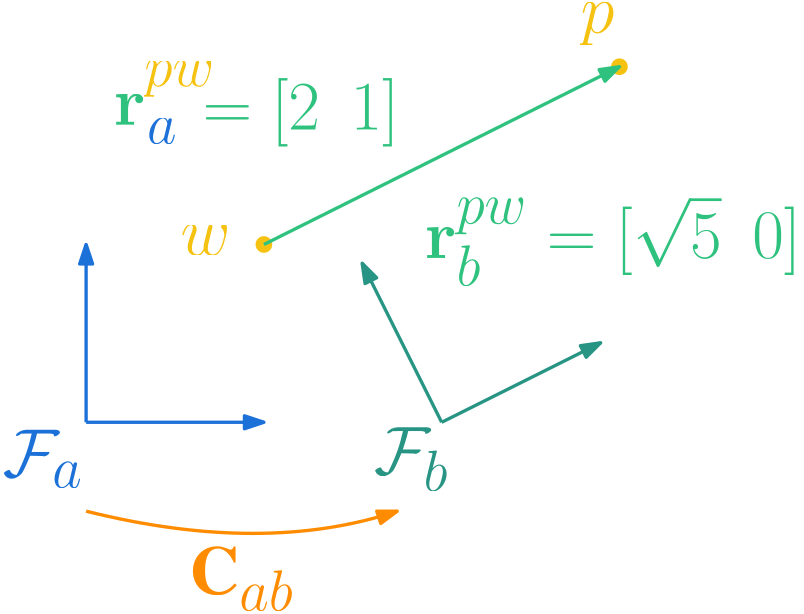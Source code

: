 <?xml version="1.0"?>
<!DOCTYPE ipe SYSTEM "ipe.dtd">
<ipe version="70218" creator="Ipe 7.2.27">
<info created="D:20230527144914" modified="D:20240327194304"/>
<ipestyle name="basic">
<symbol name="arrow/arc(spx)">
<path stroke="sym-stroke" fill="sym-stroke" pen="sym-pen">
0 0 m
-1 0.333 l
-1 -0.333 l
h
</path>
</symbol>
<symbol name="arrow/farc(spx)">
<path stroke="sym-stroke" fill="white" pen="sym-pen">
0 0 m
-1 0.333 l
-1 -0.333 l
h
</path>
</symbol>
<symbol name="arrow/ptarc(spx)">
<path stroke="sym-stroke" fill="sym-stroke" pen="sym-pen">
0 0 m
-1 0.333 l
-0.8 0 l
-1 -0.333 l
h
</path>
</symbol>
<symbol name="arrow/fptarc(spx)">
<path stroke="sym-stroke" fill="white" pen="sym-pen">
0 0 m
-1 0.333 l
-0.8 0 l
-1 -0.333 l
h
</path>
</symbol>
<symbol name="mark/circle(sx)" transformations="translations">
<path fill="sym-stroke">
0.6 0 0 0.6 0 0 e
0.4 0 0 0.4 0 0 e
</path>
</symbol>
<symbol name="mark/disk(sx)" transformations="translations">
<path fill="sym-stroke">
0.6 0 0 0.6 0 0 e
</path>
</symbol>
<symbol name="mark/fdisk(sfx)" transformations="translations">
<group>
<path fill="sym-fill">
0.5 0 0 0.5 0 0 e
</path>
<path fill="sym-stroke" fillrule="eofill">
0.6 0 0 0.6 0 0 e
0.4 0 0 0.4 0 0 e
</path>
</group>
</symbol>
<symbol name="mark/box(sx)" transformations="translations">
<path fill="sym-stroke" fillrule="eofill">
-0.6 -0.6 m
0.6 -0.6 l
0.6 0.6 l
-0.6 0.6 l
h
-0.4 -0.4 m
0.4 -0.4 l
0.4 0.4 l
-0.4 0.4 l
h
</path>
</symbol>
<symbol name="mark/square(sx)" transformations="translations">
<path fill="sym-stroke">
-0.6 -0.6 m
0.6 -0.6 l
0.6 0.6 l
-0.6 0.6 l
h
</path>
</symbol>
<symbol name="mark/fsquare(sfx)" transformations="translations">
<group>
<path fill="sym-fill">
-0.5 -0.5 m
0.5 -0.5 l
0.5 0.5 l
-0.5 0.5 l
h
</path>
<path fill="sym-stroke" fillrule="eofill">
-0.6 -0.6 m
0.6 -0.6 l
0.6 0.6 l
-0.6 0.6 l
h
-0.4 -0.4 m
0.4 -0.4 l
0.4 0.4 l
-0.4 0.4 l
h
</path>
</group>
</symbol>
<symbol name="mark/cross(sx)" transformations="translations">
<group>
<path fill="sym-stroke">
-0.43 -0.57 m
0.57 0.43 l
0.43 0.57 l
-0.57 -0.43 l
h
</path>
<path fill="sym-stroke">
-0.43 0.57 m
0.57 -0.43 l
0.43 -0.57 l
-0.57 0.43 l
h
</path>
</group>
</symbol>
<symbol name="arrow/fnormal(spx)">
<path stroke="sym-stroke" fill="white" pen="sym-pen">
0 0 m
-1 0.333 l
-1 -0.333 l
h
</path>
</symbol>
<symbol name="arrow/pointed(spx)">
<path stroke="sym-stroke" fill="sym-stroke" pen="sym-pen">
0 0 m
-1 0.333 l
-0.8 0 l
-1 -0.333 l
h
</path>
</symbol>
<symbol name="arrow/fpointed(spx)">
<path stroke="sym-stroke" fill="white" pen="sym-pen">
0 0 m
-1 0.333 l
-0.8 0 l
-1 -0.333 l
h
</path>
</symbol>
<symbol name="arrow/linear(spx)">
<path stroke="sym-stroke" pen="sym-pen">
-1 0.333 m
0 0 l
-1 -0.333 l
</path>
</symbol>
<symbol name="arrow/fdouble(spx)">
<path stroke="sym-stroke" fill="white" pen="sym-pen">
0 0 m
-1 0.333 l
-1 -0.333 l
h
-1 0 m
-2 0.333 l
-2 -0.333 l
h
</path>
</symbol>
<symbol name="arrow/double(spx)">
<path stroke="sym-stroke" fill="sym-stroke" pen="sym-pen">
0 0 m
-1 0.333 l
-1 -0.333 l
h
-1 0 m
-2 0.333 l
-2 -0.333 l
h
</path>
</symbol>
<symbol name="arrow/mid-normal(spx)">
<path stroke="sym-stroke" fill="sym-stroke" pen="sym-pen">
0.5 0 m
-0.5 0.333 l
-0.5 -0.333 l
h
</path>
</symbol>
<symbol name="arrow/mid-fnormal(spx)">
<path stroke="sym-stroke" fill="white" pen="sym-pen">
0.5 0 m
-0.5 0.333 l
-0.5 -0.333 l
h
</path>
</symbol>
<symbol name="arrow/mid-pointed(spx)">
<path stroke="sym-stroke" fill="sym-stroke" pen="sym-pen">
0.5 0 m
-0.5 0.333 l
-0.3 0 l
-0.5 -0.333 l
h
</path>
</symbol>
<symbol name="arrow/mid-fpointed(spx)">
<path stroke="sym-stroke" fill="white" pen="sym-pen">
0.5 0 m
-0.5 0.333 l
-0.3 0 l
-0.5 -0.333 l
h
</path>
</symbol>
<symbol name="arrow/mid-double(spx)">
<path stroke="sym-stroke" fill="sym-stroke" pen="sym-pen">
1 0 m
0 0.333 l
0 -0.333 l
h
0 0 m
-1 0.333 l
-1 -0.333 l
h
</path>
</symbol>
<symbol name="arrow/mid-fdouble(spx)">
<path stroke="sym-stroke" fill="white" pen="sym-pen">
1 0 m
0 0.333 l
0 -0.333 l
h
0 0 m
-1 0.333 l
-1 -0.333 l
h
</path>
</symbol>
<anglesize name="22.5 deg" value="22.5"/>
<anglesize name="30 deg" value="30"/>
<anglesize name="45 deg" value="45"/>
<anglesize name="60 deg" value="60"/>
<anglesize name="90 deg" value="90"/>
<arrowsize name="large" value="10"/>
<arrowsize name="small" value="5"/>
<arrowsize name="tiny" value="3"/>
<color name="blue" value="0 0 1"/>
<color name="brown" value="0.647 0.165 0.165"/>
<color name="darkblue" value="0 0 0.545"/>
<color name="darkcyan" value="0 0.545 0.545"/>
<color name="darkgray" value="0.663"/>
<color name="darkgreen" value="0 0.392 0"/>
<color name="darkmagenta" value="0.545 0 0.545"/>
<color name="darkorange" value="1 0.549 0"/>
<color name="darkred" value="0.545 0 0"/>
<color name="gold" value="1 0.843 0"/>
<color name="gray" value="0.745"/>
<color name="green" value="0 1 0"/>
<color name="lightblue" value="0.678 0.847 0.902"/>
<color name="lightcyan" value="0.878 1 1"/>
<color name="lightgray" value="0.827"/>
<color name="lightgreen" value="0.565 0.933 0.565"/>
<color name="lightyellow" value="1 1 0.878"/>
<color name="navy" value="0 0 0.502"/>
<color name="orange" value="1 0.647 0"/>
<color name="pink" value="1 0.753 0.796"/>
<color name="purple" value="0.627 0.125 0.941"/>
<color name="red" value="1 0 0"/>
<color name="seagreen" value="0.18 0.545 0.341"/>
<color name="turquoise" value="0.251 0.878 0.816"/>
<color name="violet" value="0.933 0.51 0.933"/>
<color name="yellow" value="1 1 0"/>
<dashstyle name="dash dot dotted" value="[4 2 1 2 1 2] 0"/>
<dashstyle name="dash dotted" value="[4 2 1 2] 0"/>
<dashstyle name="dashed" value="[4] 0"/>
<dashstyle name="dotted" value="[1 3] 0"/>
<gridsize name="10 pts (~3.5 mm)" value="10"/>
<gridsize name="14 pts (~5 mm)" value="14"/>
<gridsize name="16 pts (~6 mm)" value="16"/>
<gridsize name="20 pts (~7 mm)" value="20"/>
<gridsize name="28 pts (~10 mm)" value="28"/>
<gridsize name="32 pts (~12 mm)" value="32"/>
<gridsize name="4 pts" value="4"/>
<gridsize name="56 pts (~20 mm)" value="56"/>
<gridsize name="8 pts (~3 mm)" value="8"/>
<opacity name="10%" value="0.1"/>
<opacity name="30%" value="0.3"/>
<opacity name="50%" value="0.5"/>
<opacity name="75%" value="0.75"/>
<pen name="fat" value="1.2"/>
<pen name="heavier" value="0.8"/>
<pen name="ultrafat" value="2"/>
<symbolsize name="large" value="5"/>
<symbolsize name="small" value="2"/>
<symbolsize name="tiny" value="1.1"/>
<textsize name="Huge" value="\Huge"/>
<textsize name="LARGE" value="\LARGE"/>
<textsize name="Large" value="\Large"/>
<textsize name="footnote" value="\footnotesize"/>
<textsize name="huge" value="\huge"/>
<textsize name="large" value="\large"/>
<textsize name="script" value="\scriptsize"/>
<textsize name="small" value="\small"/>
<textsize name="tiny" value="\tiny"/>
<textstyle name="center" begin="\begin{center}" end="\end{center}"/>
<textstyle name="item" begin="\begin{itemize}\item{}" end="\end{itemize}"/>
<textstyle name="itemize" begin="\begin{itemize}" end="\end{itemize}"/>
<tiling name="falling" angle="-60" step="4" width="1"/>
<tiling name="rising" angle="30" step="4" width="1"/>
</ipestyle>
<ipestyle name="master-preamble">
<preamble>


% Package list
\usepackage[top=1.0in, bottom=1.0in, left=1.0in, right=1.0in]{geometry}
\usepackage{amsmath}
\usepackage{amssymb}
\usepackage{amsthm}
\usepackage{bm}
\usepackage{mathrsfs}
\usepackage{graphicx}
\usepackage{epsfig}
\usepackage{subcaption}
\usepackage{enumerate}
\usepackage{cite}
\usepackage{setspace}
\doublespacing
\usepackage{cancel}
\usepackage[toc,page]{appendix}
\usepackage{color}
\usepackage{wrapfig}
\usepackage{xspace}
\usepackage{paralist}
\usepackage[colorlinks, citecolor=black, linkcolor=black, linktocpage=true, hidelinks]{hyperref}
\usepackage{cleveref}
% TH: Format cref and Cref commands
\crefformat{equation}{(#2#1#3)}
\Crefformat{equation}{Equation~(#2#1#3)}
\usepackage{bookmark}
\usepackage[printonlyused]{acronym}
\usepackage{titlesec}
\usepackage{parskip}
\usepackage{times}
\usepackage{array}
\usepackage{stfloats}
\usepackage{framed}
\usepackage{multirow}
\usepackage{accents}
\usepackage{siunitx}
\usepackage{float}
\usepackage{nomencl}
\usepackage{mathtools}
\usepackage{listings}
\usepackage{algorithm}
\usepackage{algpseudocode}
\usepackage{hyperref}
\hypersetup{
	colorlinks=true,
	linkcolor=blue,
}
\usepackage{underscore}

% Custom commands
\newcommand{\ignore}[1]{}
\newcommand{\etal}[0]{{\em et~al.\@}\xspace}
\newcommand{\eg}[0]{{e.g.\@}\xspace}
\newcommand{\ie}[0]{{i.e.\@}\xspace}
\newcommand{\colour}[2]{\color{#1}{#2}\color{black}\xspace} % : red, green, blue, cyan, magenta, yellow, black, gray, white, darkgray, lightgray, brown, lime, olive, orange, pink, purple, teal, violet.
\newcommand{\thline}{\begin{center} \rule{\linewidth}{0.5mm} \\ \end{center}}
\newcommand{\wrt}{w.r.t.\xspace}

%% Operators
\newcommand{\norm}[1]{\left\Vert#1\right\Vert} % Norm
\newcommand{\abs}[1]{\left\vert#1\right\vert} % Absolute value
\newcommand{\pd}[2]{{\frac{\partial #1}{\partial #2}}} % Partial derivative
\newcommand{\mc}[1]{\mathcal{#1}}  

%% Matrix shortcuts
%\newcommand{\bbm}{\begin{bmatrix}}
%\newcommand{\ebm}{\end{bmatrix}}
\newcommand{\bma}[1]{\left[\begin{array}{#1}}
	\newcommand{\ema}{\end{array}\right]}

% Basic bold for letters and symbols
\DeclareMathAlphabet{\mbf}{OT1}{ptm}{b}{n}
\newcommand{\mbs}[1]{{\boldsymbol{#1}}}
\newcommand{\mbm}[1]{ \textbf{\textit{#1}} } % {\bm #1}
\newcommand{\mbc}[1]{ \boldsymbol{\mathcal{#1}} } 

% helper bold symbols
\newcommand{\mbsdot}[1]{{\dot{\boldsymbol{#1}}}}
\newcommand{\mbsbar}[1]{{\bar{\boldsymbol{#1}}}}
\newcommand{\mbshat}[1]{{\hat{\boldsymbol{#1}}}}
\newcommand{\mbsvec}[1]{{\underrightarrow{\boldsymbol{#1}}}}
\newcommand{\mbsdel}[1]{{\delta {\boldsymbol{#1}}}}
\newcommand{\mbstilde}[1]{{\tilde{\boldsymbol{#1}}}}
\newcommand{\mbfdot}[1]{{\dot{\mbf{#1}}}}
\newcommand{\mbfbar}[1]{{\bar{\mbf{#1}}}}
\newcommand{\mbfhat}[1]{{\hat{\mbf{#1}}}}
\newcommand{\mbfvec}[1]{{\underrightarrow{\mbf{#1}}}}
\newcommand{\mbfdel}[1]{{\delta{\mbf{#1}}}}
\newcommand{\mbftilde}[1]{{\tilde{\mbf{#1}}}}

% A reference frame definition
\newcommand{\rframe}[1]{{\ensuremath \underrightarrow{\mathcal{F}}_{#1}}}
\newcommand{\vectrix}[1]{\ensuremath \underrightarrow{\boldsymbol{\mathcal{F}}}_{#1}}
\newcommand{\nvectrix}{{\ensuremath \underrightarrow{\boldsymbol{\mathcal{O}}}}}
%\def\dota{{\raisebox{-2pt}{\LARGE $\cdot$}}}
%\def\dotb{{\raisebox{-0.6ex}{ \kern0.2ex\raisebox{0.8ex}{\tiny $\circ$}}}}
%\def\ddota{{\raisebox{-0.6ex}{ \raise0.2ex\hbox{ \LARGE $\cdot\hspace*{-0.2ex}\cdot$}}}}
%\def\ddotb{{\raisebox{-0.6ex}{ \kern0.2ex\raisebox{0.8ex}{\tiny $\circ\circ$}}}}
\def\fdota{{\raisebox{-2pt}{\LARGE $\cdot$}}}
% \def\fdotb{{\raisebox{-0.6ex}{ \kern0.2ex\raisebox{0.8ex}{\tiny $\circ$}}}}
\def\fdotb{{\raisebox{-0.6ex}{ \kern0.2ex\raisebox{0.8ex}{\tiny $\hspace*{-1ex}\circ$}}}}
% \def\fddota{{\raisebox{-0.6ex}{ \raise0.2ex\hbox{ \LARGE $\cdot\hspace*{-0.2ex}\cdot$}}}}
\def\fddota{{\raisebox{-2pt}{\LARGE $\cdot\hspace*{-0.2ex}\cdot$}}}
% \def\fddotb{{\raisebox{-0.6ex}{ \kern0.2ex\raisebox{0.8ex}{\tiny $\circ\circ$}}}}
\def\fddotb{{\raisebox{-0.6ex}{ \kern0.2ex\raisebox{0.8ex}{\tiny $\hspace*{-1ex}\circ\circ$}}}}
% \newcommand{\fdot}[1]{{\fdota{#1}}}
% \newcommand{\dota}[1]{ {#1}^{ \mbox{ \LARGE $\cdot$} } }
% \newcommand{\fdot}[1]{{^{\fdota{\mbox{\footnotesize${#1}$}}}}}
\newcommand{\fdot}[1]{{^{\fdota{\mbox{\scriptsize${#1}$}}}}}
% \newcommand{\fddot}[1]{{^{\fddota{\mbox{\footnotesize${#1}$}}}}}
\newcommand{\fddot}[1]{{^{\fddota{\mbox{\scriptsize${#1}$}}}}}
\newcommand{\pspace}{\mathbb{P}} 
\newcommand{\vecnorm}[1]{||{\underrightarrow{{#1}}}||_2}


\newcommand{\p}{\partial}
\newcommand{\f}{\frac}
\newcommand{\smallf}[2]{\mbox{$\textstyle{\frac{#1}{#2}}$}}
% \newcommand{\innerp}[3]{\left\langle #1,#2 \right\rangle_{#3}}
\newcommand{\innerp}[2]{\left\langle #1 , #2 \right\rangle}
% \newcommand{\norm}[2]{\left| #1 \right|_{#2}}
\newcommand{\ura}[1]{{\underrightarrow{{#1}}}}
\newcommand{\dt}{\mathrm{d}t} 
\newcommand{\dee}{\textrm{d}}
\newcommand{\mcL}[1]{\mathcal{L}\left\{#1\right\}}
% \newcommand{\ubar}[1]{\stackunder[1.2pt]{$#1$}{\rule{.8ex}{.075ex}}}
\newcommand{\ubar}[1]{\underaccent{\bar}{#1}}


\newcommand{\trans}{{\ensuremath{\mathsf{T}}}} % transpose
\newcommand{\herm}{{\ensuremath{\mathsf{H}}}} % 
% \newcommand{\utimes}{{\ensuremath{\mathsf{v}}}} % 
\newcommand{\utimes}{ {\raisebox{-0.6ex}{ \kern-1.0ex\raisebox{0.6ex}{ \small $\mathsf{v}$}}} } % 
\newcommand{\fouriert}[1]{ \texttt{F} \left\{ {#1} \right\} } % ourier transform
\newcommand{\invfouriert}[1]{ \texttt{F}^{-1} \left\{ {#1} \right\} } % inverse % Fourier transform
\newcommand{\laplacet}[1]{ \texttt{L} \left\{ {#1} \right\} } % 
\newcommand{\invlaplacet}[1]{ \texttt{L}^{-1} \left\{ {#1} \right\} } % 
\newcommand{\trace}{ {\ensuremath{\mathrm{tr}}} } % \trace
\newcommand{\rk}{{\ensuremath{\mathrm{rk}}}} % rank
\newcommand{\cone}{{\ensuremath{\mathrm{cone}}}}
% \newcommand{\exp}[1]{  \ensuremath{\mathrm{exp}} \left( {#1} \right) }
% \newcommand{\span}{ {\ensuremath{\mathrm{span}}} }

\newcommand{\onehalf}{\mbox{$\textstyle{\frac{1}{2}}$}}
\newcommand{\onequarter}{\mbox{$\textstyle{\frac{1}{4}}$}}
\newcommand{\invtwopi}{\mbox{$\textstyle{\frac{1}{2 \pi}}$}} 
\newcommand{\beq}{\begin{equation}}
\newcommand{\eeq}{\end{equation}}
\newcommand{\bdis}{\begin{displaymath}}
\newcommand{\edis}{\end{displaymath}}
\newcommand{\beqarray}{\begin{eqnarray}}
\newcommand{\eeqarray}{\end{eqnarray}}
\newcommand{\beqarraynn}{\begin{eqnarray*}}
	\newcommand{\eeqarraynn}{\end{eqnarray*}}

\renewcommand{\theenumii}{\arabic{enumii}}
\renewcommand{\labelenumii}{\theenumi.\theenumii.}
\makeatletter
\renewcommand{\p@enumii}{\theenumi.}
\makeatother
%\renewcommand{\labelenumi}{\arabic{enumi}.}
%\renewcommand{\labelenumii}{\labelenumi\arabic{enumii}}
%\renewcommand{\labelenumiii}{\labelenumii.\arabic{enumiii}}

\newenvironment{packed_enum}{
	\begin{enumerate}
		\setlength{\itemsep}{1pt}
		\setlength{\parskip}{0pt}
		\setlength{\parsep}{0pt}
	}{\end{enumerate}}

\newenvironment{packed_itemize}{
	\begin{itemize}
		\setlength{\itemsep}{1pt}
		\setlength{\parskip}{0pt}
		\setlength{\parsep}{0pt}
	}{\end{itemize}}

\usepackage{fancyhdr, lastpage}
\pagestyle{fancy}
\lhead{}
% \chead{\small Page \thepage\ of \pageref{LastPage}} 
\rhead{} 
\chead{} 
\cfoot{}
\rfoot{\small Page \thepage\ of \pageref{LastPage}}
\renewcommand{\headrulewidth}{0.0pt} 
\renewcommand{\footrulewidth}{0.75pt}

% Custom Environments such as Theorems, Lemmas, etc.
\theoremstyle{definition} % This causes the text to be normal text, rather then italic
\newtheorem{theorem}{Theorem}[section] % [section] % [chapter]
\newtheorem{lemma}{Lemma}[section] % [section]
\newtheorem{proposition}{Proposition}[section] % [section]
\newtheorem{corollary}{Corollary}[section] % [section]
\newtheorem{example}{Example}[section] % [section]
\newtheorem{definition}{Definition}[section] % [section]
\newtheorem{remark}{Remark}[section] % [section]
\newtheorem{property}{Property}[section] % [section]
\newtheorem{falgorithm}{Algorithm}[section] % [section]

% To have \subsubsubsection be numbered, and appear in TOC.
\setcounter{secnumdepth}{5}
\setcounter{tocdepth}{5}


%%%%%%%%%%%%%%%%%%%%%%%%%%%%%%%%%%%%%%%%%%%%%%%%%%%%%%%
% TH ADDITIONS

\DeclareMathOperator{\dcmToRotn}{dcm2rotnVec}
\newcommand{\Expect}{\mathrm{E}}
\newcommand{\Var}{\mathrm{Var}}
\newcommand{\Cov}{\mathrm{Cov}}

\DeclareMathOperator*{\argmax}{arg\,max}
\DeclareMathOperator*{\argmin}{arg\,min}

%%%%%%%%%%%%%%%%%%%%%%%%%%%%%%%%%%%%%%%%%%%%%%%%%%%%%%%

% Computer code
\newcommand{\code}[1]{\texttt{#1}}	

% Environment for printing lines of code
\definecolor{codegreen}{rgb}{0,0.6,0}
\definecolor{codegray}{rgb}{0.5,0.5,0.5}
\definecolor{codepurple}{rgb}{0.58,0,0.82}
\definecolor{backcolour}{rgb}{0.95,0.95,0.92}

% TODO: Make this accep and optional width argument.
% See:https://tex.stackexchange.com/questions/83614/set-horizontal-width-on-custom-listings-environment

\lstdefinestyle{mystyle}{
	backgroundcolor=\color{backcolour},   
	commentstyle=\color{codegreen},
	keywordstyle=\color{magenta},
	numberstyle=\tiny\color{codegray},
	stringstyle=\color{codepurple},
	basicstyle=\footnotesize,
	breakatwhitespace=false,         
	breaklines=true,                 
	captionpos=b,                    
	keepspaces=true,                 
	numbers=left,                    
	numbersep=5pt,                  
	showspaces=false,                
	showstringspaces=false,
	showtabs=false,                  
	tabsize=2
}

\lstset{style=mystyle}

</preamble>
</ipestyle>
<page>
<layer name="alpha"/>
<layer name="arrow"/>
<layer name="vector"/>
<layer name="frame_a"/>
<layer name="frame_a'"/>
<layer name="frame_b"/>
<layer name="beta"/>
<layer name="gamma"/>
<layer name="robot"/>
<view layers="arrow frame_a frame_b" active="frame_a"/>
<path layer="alpha" stroke="navy" pen="fat" arrow="normal/normal">
128 576 m
192 576 l
</path>
<path stroke="navy" pen="fat" arrow="normal/normal">
128 576 m
128 640 l
</path>
<path matrix="0.707107 0.707107 -0.707107 0.707107 636.784 224.942" stroke="navy" pen="fat" arrow="normal/normal">
128 576 m
192 576 l
</path>
<path matrix="0.707107 0.707107 -0.707107 0.707107 636.784 224.942" stroke="navy" pen="fat" arrow="normal/normal">
128 576 m
128 640 l
</path>
<path matrix="1 0 0 1 256 0" stroke="navy" pen="fat" arrow="normal/normal">
128 576 m
192 576 l
</path>
<path matrix="1 0 0 1 256 0" stroke="navy" pen="fat" arrow="normal/normal">
128 576 m
128 640 l
</path>
<text matrix="1 0 0 1 -14.001 -3.65244" transformations="translations" pos="112 560" stroke="black" type="label" width="28.934" height="16.936" depth="3.72" valign="baseline" size="Huge" style="math">\mathcal{F}_{a}</text>
<path stroke="seagreen" pen="fat" arrow="normal/normal">
136.793 589.547 m
170.882 696.685
302.37 721.643 c
</path>
<path stroke="black" pen="fat" arrow="normal/normal">
183.057 554.849 m
290.195 523.194
376.027 566.415 c
</path>
<path stroke="orange" pen="fat" arrow="normal/normal">
309.675 708.251 m
265.846 634.593
155.664 586.503 c
</path>
<path stroke="orange" pen="fat" arrow="normal/normal">
371.158 579.807 m
275.585 599.287
201.319 578.589 c
</path>
<path stroke="orange" pen="fat" arrow="normal/normal" rarrow="normal/normal">
403.421 606.591 m
396.116 686.336
329.154 717.382 c
</path>
<text matrix="1 0 0 1 280.63 -10.3483" transformations="translations" pos="112 560" stroke="black" type="label" width="27.021" height="16.936" depth="3.72" valign="baseline" size="Huge" style="math">\mathcal{F}_{c}</text>
<text matrix="1 0 0 1 194.189 194.797" transformations="translations" pos="112 560" stroke="black" type="label" width="26.916" height="16.939" depth="5.81" valign="baseline" size="Huge" style="math">\mathcal{F}_{b}</text>
<text matrix="1 0 0 1 49.3078 122.357" transformations="translations" pos="112 560" stroke="seagreen" type="label" width="39.114" height="17.008" depth="5.81" valign="baseline" size="Huge" style="math">\mathbf{T}_{ab}</text>
<text matrix="1 0 0 1 147.924 73.6577" transformations="translations" pos="112 560" stroke="1 0.647 0" type="label" width="39.114" height="17.008" depth="5.81" valign="baseline" size="Huge" style="math">\mathbf{T}_{ba}</text>
<text matrix="1 0 0 1 161.925 6.69607" transformations="translations" pos="112 560" stroke="1 0.647 0" type="label" width="39.22" height="17.005" depth="3.72" valign="baseline" size="Huge" style="math">\mathbf{T}_{ca}</text>
<text matrix="1 0 0 1 266.019 116.269" transformations="translations" pos="112 560" stroke="1 0.647 0" type="label" width="64.626" height="17.001" depth="12.13" valign="baseline" size="Huge" style="math">\mathbf{T}_{bc/cb}</text>
<text matrix="1 0 0 1 143.054 -42.0031" transformations="translations" pos="112 560" stroke="seagreen" type="label" width="39.22" height="17.005" depth="3.72" valign="baseline" size="Huge" style="math">\mathbf{T}_{ac}</text>
<path layer="frame_a" matrix="1 0 0 1 0 -128" stroke="0.11 0.443 0.847" pen="fat" arrow="normal/normal">
128 576 m
192 576 l
</path>
<path matrix="1 0 0 1 0 -128" stroke="0.11 0.443 0.847" pen="fat" arrow="normal/normal">
128 576 m
128 640 l
</path>
<text matrix="1 0 0 1 -14.001 -131.652" transformations="translations" pos="112 560" stroke="0.11 0.443 0.847" type="label" width="28.934" height="16.936" depth="3.72" valign="baseline" size="Huge" style="math">\mathcal{F}_{a}</text>
<use layer="arrow" name="mark/disk(sx)" pos="192 512" size="large" stroke="0.961 0.761 0.067"/>
<text matrix="1 0 0 1 49.999 -51.652" transformations="translations" pos="112 560" stroke="0.961 0.761 0.067" type="label" width="18.016" height="10.672" depth="0" valign="baseline" size="Huge" style="math">w</text>
<text matrix="1 0 0 1 193.999 28.348" transformations="translations" pos="112 560" stroke="0.961 0.761 0.067" type="label" width="12.181" height="10.672" depth="4.82" valign="baseline" size="Huge" style="math">p</text>
<use matrix="1 0 0 1 128 64" name="mark/disk(sx)" pos="192 512" size="large" stroke="0.961 0.761 0.067"/>
<path stroke="0.18 0.761 0.494" pen="fat" arrow="normal/normal">
192 512 m
320 576 l
</path>
<text layer="vector" matrix="1 0 0 1 97.999 12.348" transformations="translations" pos="112 560" stroke="0.18 0.761 0.494" type="label" width="50.458" height="17.878" depth="11.05" valign="baseline" size="Huge" style="math">\underrightarrow{r}^{pw}</text>
<text layer="frame_a" matrix="1 0 0 1 25.9126 -4.8695" transformations="translations" pos="112 560" stroke="0.18 0.761 0.494" type="label" width="23.367" height="11.014" depth="6.13" valign="baseline" size="Huge" style="math">\mathbf{r}^{\;\;}_{\;}</text>
<text layer="frame_b" matrix="1 0 0 1 137.913 -52.8695" transformations="translations" pos="112 560" stroke="0.18 0.761 0.494" type="label" width="135.457" height="22.486" depth="9.78" valign="baseline" size="Huge" style="math">\mathbf{r}^{pw}_{b}=[\sqrt{5} \,\; 0]</text>
<path matrix="0.894427 0.447214 -0.447214 0.894427 399.108 -124.434" stroke="0.153 0.58 0.519" pen="fat" arrow="normal/normal">
128 576 m
192 576 l
</path>
<path matrix="0.894427 0.447214 -0.447214 0.894427 399.108 -124.433" stroke="0.153 0.58 0.519" pen="fat" arrow="normal/normal">
128 576 m
128 640 l
</path>
<text matrix="1 0 0 1 119.627 -130.74" transformations="translations" pos="112 560" stroke="0.153 0.58 0.519" type="label" width="26.916" height="16.939" depth="5.81" valign="baseline" size="Huge" style="math">\mathcal{F}_{b}</text>
<path layer="beta" matrix="1 0 0 1 0 -128" stroke="navy" pen="fat" arrow="normal/normal">
128 576 m
192 576 l
</path>
<path matrix="1 0 0 1 0 -128" stroke="navy" pen="fat" arrow="normal/normal">
128 576 m
128 640 l
</path>
<text matrix="1 0 0 1 -14.001 -131.652" transformations="translations" pos="112 560" stroke="black" type="label" width="28.934" height="16.936" depth="3.72" valign="baseline" size="Huge" style="math">\mathcal{F}_{a}</text>
<path matrix="0.894427 0.447214 -0.447214 0.894427 399.108 -124.434" stroke="navy" pen="fat" arrow="normal/normal">
128 576 m
192 576 l
</path>
<path matrix="0.894427 0.447214 -0.447214 0.894427 399.108 -124.433" stroke="navy" pen="fat" arrow="normal/normal">
128 576 m
128 640 l
</path>
<text matrix="1 0 0 1 119.627 -130.74" transformations="translations" pos="112 560" stroke="black" type="label" width="26.916" height="16.939" depth="5.81" valign="baseline" size="Huge" style="math">\mathcal{F}_{b}</text>
<path layer="robot" matrix="1 0 0 1.25 64 -144" stroke="0.18 0.761 0.494" pen="fat">
128 640 m
128 576 l
256 576 l
256 640 l
h
</path>
<path matrix="1 0 0 1 0 16" stroke="0.18 0.761 0.494" pen="fat">
176 656 m
176 640 l
208 640 l
208 656 l
h
</path>
<path stroke="0.18 0.761 0.494" pen="fat">
176 576 m
176 560 l
208 560 l
208 576 l
h
</path>
<path matrix="1 0 0 1 96 0" stroke="0.18 0.761 0.494" pen="fat">
176 576 m
176 560 l
208 560 l
208 576 l
h
</path>
<path matrix="1 0 0 1 96 96" stroke="0.18 0.761 0.494" pen="fat">
176 576 m
176 560 l
208 560 l
208 576 l
h
</path>
<path matrix="0.5 0 0 1 128 32" stroke="0.11 0.443 0.847" pen="fat" arrow="normal/normal">
128 576 m
192 576 l
</path>
<path matrix="1 0 0 0.5 64 320" stroke="0.11 0.443 0.847" pen="fat" arrow="normal/normal">
128 576 m
128 640 l
</path>
<text matrix="1 0 0 1 38.3411 34.184" transformations="translations" pos="112 560" stroke="0.11 0.443 0.847" type="label" width="40.511" height="11.766" depth="2.58" valign="baseline" size="LARGE" style="math">\mathcal{F}_{\mathrm{robot}}</text>
<path matrix="0.353553 0.353553 -0.707107 0.707107 682.039 203.452" stroke="0.11 0.443 0.847" pen="fat" arrow="normal/normal">
128 576 m
192 576 l
</path>
<path matrix="0.707107 0.707107 -0.353553 0.353553 433.137 361.844" stroke="0.11 0.443 0.847" pen="fat" arrow="normal/normal">
128 576 m
128 640 l
</path>
<text matrix="1 0 0 1 165.394 123.203" transformations="translations" pos="112 560" stroke="0.11 0.443 0.847" type="label" width="36.284" height="11.766" depth="2.58" valign="baseline" size="LARGE" style="math">\mathcal{F}_{\mathrm{lidar}}</text>
<path matrix="0.5 0 0 1 208 32" stroke="0.11 0.443 0.847" pen="fat" arrow="normal/normal">
128 576 m
192 576 l
</path>
<path matrix="1 0 0 0.5 144 320" stroke="0.11 0.443 0.847" pen="fat" arrow="normal/normal">
128 576 m
128 640 l
</path>
<text matrix="1 0 0 1 137.341 34.184" transformations="translations" pos="112 560" stroke="0.11 0.443 0.847" type="label" width="36.596" height="11.766" depth="2.58" valign="baseline" size="LARGE" style="math">\mathcal{F}_{\mathrm{IMU}}</text>
<path matrix="0.353553 -0.353553 0.707107 0.707107 -132.548 213.961" stroke="0.11 0.443 0.847" pen="fat" arrow="normal/normal">
128 576 m
192 576 l
</path>
<path matrix="0.707107 -0.707107 0.353553 0.353553 25.8436 462.863" stroke="0.11 0.443 0.847" pen="fat" arrow="normal/normal">
128 576 m
128 640 l
</path>
<text matrix="1 0 0 1 199.645 -12.7096" transformations="translations" pos="112 560" stroke="0.11 0.443 0.847" type="label" width="49.29" height="11.766" depth="2.58" valign="baseline" size="LARGE" style="math">\mathcal{F}_{\mathrm{camera}}</text>
<path layer="frame_b" stroke="darkorange" pen="fat" arrow="normal/normal">
128 416 m
192 400
240 416 c
</path>
<text matrix="1 0 0 1 53.1915 -173.869" transformations="translations" pos="112 560" stroke="1 0.549 0" type="label" width="37.617" height="17.079" depth="5.81" valign="baseline" size="Huge" style="math">\mbf{C}_{ab}</text>
<path layer="frame_a'" matrix="1 0 0 1 256 -128" stroke="0.11 0.443 0.847" pen="fat" arrow="normal/normal">
128 576 m
192 576 l
</path>
<path matrix="1 0 0 1 256 -128" stroke="0.11 0.443 0.847" pen="fat" arrow="normal/normal">
128 576 m
128 640 l
</path>
<text matrix="1 0 0 1 241.999 -131.652" transformations="translations" pos="112 560" stroke="0.11 0.443 0.847" type="label" width="34.167" height="16.933" depth="7" valign="baseline" size="Huge" style="math">\mathcal{F}_{a&apos;}</text>
<text matrix="1 0 0 1 -28.0874 -4.8695" transformations="translations" pos="112 560" stroke="0.18 0.761 0.494" type="label" width="24.281" height="11.014" depth="6.13" valign="baseline" size="Huge" style="math">\mathbf{r}^{~~}_{~}</text>
<text layer="frame_a" matrix="1 0 0 1 36.9126 0.1305" transformations="translations" pos="112 560" stroke="0.961 0.761 0.067" type="label" width="25.671" height="17.891" depth="0" valign="baseline" size="Huge" style="math">{}^{pw}</text>
<text matrix="1 0 0 1 37.9126 -7.831" transformations="translations" pos="112 560" stroke="0.11 0.443 0.847" type="label" width="11.119" height="5.176" depth="3.72" valign="baseline" size="Huge" style="math">{}_{a}</text>
<text layer="frame_a'" matrix="1 0 0 1 -15.0874 0.1305" transformations="translations" pos="112 560" stroke="0.961 0.761 0.067" type="label" width="25.671" height="17.891" depth="0" valign="baseline" size="Huge" style="math">{}^{pw}</text>
<text matrix="1 0 0 1 -17.0874 -7.8695" transformations="translations" pos="112 560" stroke="0.11 0.443 0.847" type="label" width="16.351" height="8.533" depth="7" valign="baseline" size="Huge" style="math">{}_{a&apos;}</text>
<text layer="frame_a" matrix="1 0 0 1 57.9126 -6.6195" transformations="translations" pos="112 560" stroke="0.18 0.761 0.494" type="label" width="70.856" height="18.564" depth="6.18" valign="baseline" size="Huge" style="math">=[2 \,\; 1]</text>
<text layer="frame_a'" matrix="1 0 0 1 3.9126 -6.8345" transformations="translations" pos="112 560" stroke="0.18 0.761 0.494" type="label" width="17.843" height="8.814" depth="0" valign="baseline" size="Huge" style="math">=</text>
</page>
</ipe>
